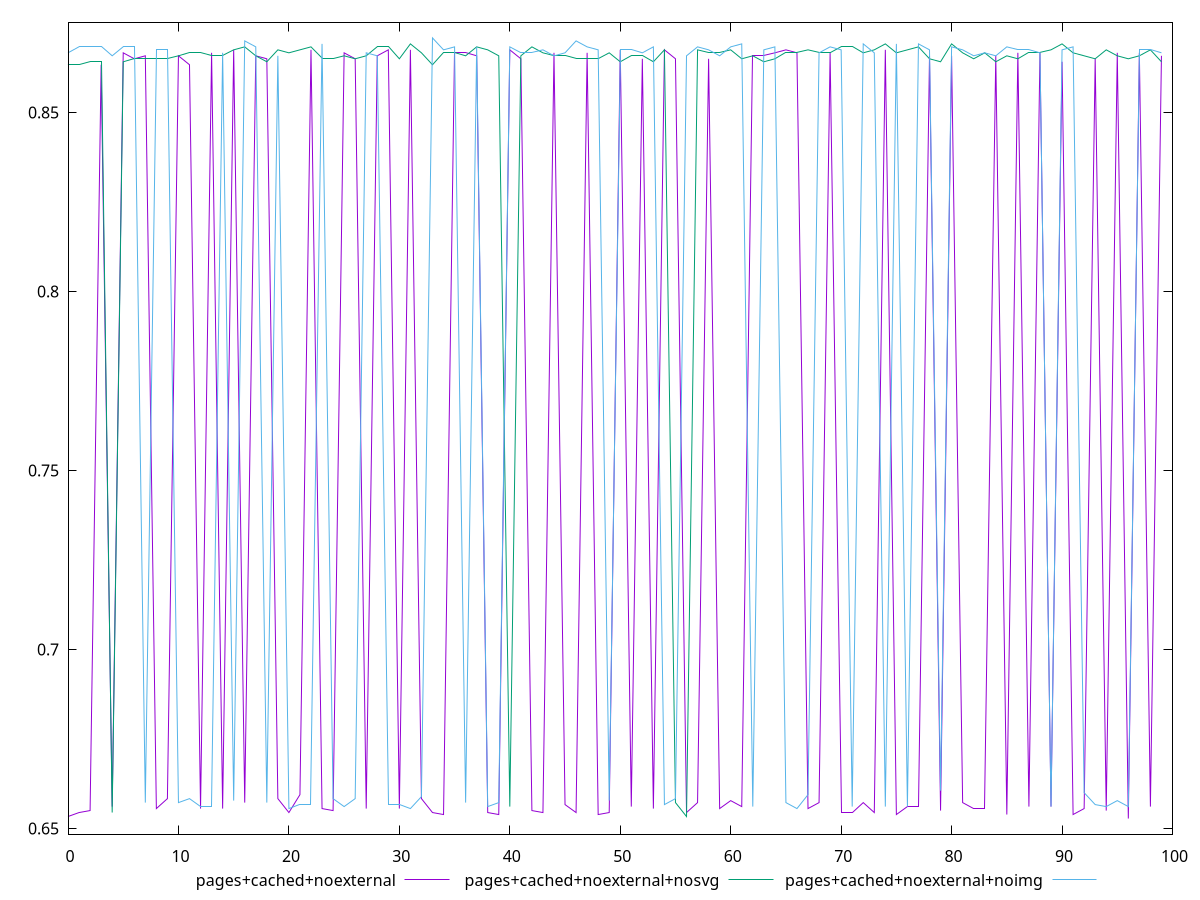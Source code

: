 $_pagesCachedNoexternal <<EOF
0.6533333333333333
0.6544444444444444
0.655
0.8633333333333333
0.6561111111111111
0.8666666666666667
0.865
0.8658333333333333
0.6555555555555556
0.6583333333333333
0.8658333333333333
0.8633333333333333
0.6555555555555556
0.8666666666666667
0.6555555555555556
0.8674999999999999
0.6572222222222223
0.8658333333333333
0.865
0.6583333333333333
0.6544444444444444
0.6594444444444445
0.8674999999999999
0.6555555555555556
0.655
0.8666666666666667
0.865
0.6555555555555556
0.8658333333333333
0.8674999999999999
0.6555555555555556
0.8674999999999999
0.6583333333333333
0.6544444444444444
0.6538888888888889
0.8666666666666667
0.8666666666666667
0.8658333333333333
0.6544444444444444
0.6538888888888889
0.8674999999999999
0.865
0.655
0.6544444444444444
0.8666666666666667
0.6566666666666666
0.6544444444444444
0.8666666666666667
0.6538888888888889
0.6544444444444444
0.8674999999999999
0.6561111111111111
0.865
0.6555555555555556
0.8674999999999999
0.865
0.6544444444444444
0.6572222222222223
0.865
0.6555555555555556
0.6577777777777778
0.6561111111111111
0.8658333333333333
0.8658333333333333
0.8666666666666667
0.8674999999999999
0.8666666666666667
0.6555555555555556
0.6572222222222223
0.8666666666666667
0.6544444444444444
0.6544444444444444
0.6572222222222223
0.6544444444444444
0.8674999999999999
0.6538888888888889
0.6561111111111111
0.6561111111111111
0.8658333333333333
0.655
0.8658333333333333
0.6572222222222223
0.6555555555555556
0.6555555555555556
0.8658333333333333
0.6538888888888889
0.8666666666666667
0.6561111111111111
0.8666666666666667
0.6561111111111111
0.8641666666666666
0.6538888888888889
0.6555555555555556
0.865
0.655
0.8666666666666667
0.6527777777777778
0.8666666666666667
0.6561111111111111
0.8658333333333333
EOF
$_pagesCachedNoexternalNosvg <<EOF
0.8633333333333333
0.8633333333333333
0.8641666666666666
0.8641666666666666
0.6544444444444444
0.8641666666666666
0.865
0.865
0.865
0.865
0.8658333333333333
0.8666666666666667
0.8666666666666667
0.8658333333333333
0.8658333333333333
0.8674999999999999
0.8683333333333333
0.8658333333333333
0.8641666666666666
0.8674999999999999
0.8666666666666667
0.8674999999999999
0.8683333333333333
0.865
0.865
0.8658333333333333
0.865
0.8658333333333333
0.8683333333333333
0.8683333333333333
0.865
0.8691666666666666
0.8666666666666667
0.8633333333333333
0.8666666666666667
0.8666666666666667
0.8658333333333333
0.8683333333333333
0.8674999999999999
0.8658333333333333
0.6561111111111111
0.8658333333333333
0.8683333333333333
0.8666666666666667
0.8658333333333333
0.8658333333333333
0.865
0.865
0.865
0.8666666666666667
0.8641666666666666
0.8658333333333333
0.8658333333333333
0.8641666666666666
0.8674999999999999
0.6572222222222223
0.6533333333333333
0.8674999999999999
0.8666666666666667
0.8666666666666667
0.8674999999999999
0.865
0.8658333333333333
0.8641666666666666
0.865
0.8666666666666667
0.8666666666666667
0.8674999999999999
0.8666666666666667
0.8666666666666667
0.8683333333333333
0.8683333333333333
0.8666666666666667
0.8674999999999999
0.8691666666666666
0.8666666666666667
0.8674999999999999
0.8683333333333333
0.865
0.8641666666666666
0.8691666666666666
0.8666666666666667
0.865
0.8666666666666667
0.8641666666666666
0.8658333333333333
0.865
0.8666666666666667
0.8666666666666667
0.8674999999999999
0.8691666666666666
0.8666666666666667
0.8658333333333333
0.865
0.8674999999999999
0.8658333333333333
0.865
0.8658333333333333
0.8674999999999999
0.8641666666666666
EOF
$_pagesCachedNoexternalNoimg <<EOF
0.8666666666666667
0.8683333333333333
0.8683333333333333
0.8683333333333333
0.8658333333333333
0.8683333333333333
0.8683333333333333
0.6572222222222223
0.8674999999999999
0.8674999999999999
0.6572222222222223
0.6583333333333333
0.6561111111111111
0.6561111111111111
0.8666666666666667
0.6577777777777778
0.87
0.8683333333333333
0.6572222222222223
0.8658333333333333
0.6555555555555556
0.6566666666666666
0.6566666666666666
0.8691666666666666
0.6583333333333333
0.6561111111111111
0.6583333333333333
0.8666666666666667
0.8658333333333333
0.6566666666666666
0.6566666666666666
0.6555555555555556
0.6588888888888889
0.8708333333333333
0.8674999999999999
0.8683333333333333
0.6572222222222223
0.8683333333333333
0.6561111111111111
0.6572222222222223
0.8683333333333333
0.8666666666666667
0.8666666666666667
0.8674999999999999
0.8658333333333333
0.8666666666666667
0.87
0.8683333333333333
0.8674999999999999
0.6577777777777778
0.8674999999999999
0.8674999999999999
0.8666666666666667
0.8683333333333333
0.6566666666666666
0.6583333333333333
0.8658333333333333
0.8683333333333333
0.8674999999999999
0.8658333333333333
0.8683333333333333
0.8691666666666666
0.6561111111111111
0.8674999999999999
0.8683333333333333
0.6572222222222223
0.6555555555555556
0.6594444444444445
0.8666666666666667
0.8683333333333333
0.8674999999999999
0.6561111111111111
0.8691666666666666
0.8666666666666667
0.6561111111111111
0.8691666666666666
0.6561111111111111
0.8691666666666666
0.8674999999999999
0.6605555555555556
0.8683333333333333
0.8674999999999999
0.8658333333333333
0.8666666666666667
0.8658333333333333
0.8683333333333333
0.8674999999999999
0.8674999999999999
0.8666666666666667
0.6561111111111111
0.8674999999999999
0.8683333333333333
0.66
0.6566666666666666
0.6561111111111111
0.6577777777777778
0.6561111111111111
0.8674999999999999
0.8674999999999999
0.8666666666666667
EOF
set key outside below
set terminal pngcairo
set output "report_00005_2020-11-02T22-26-11.212Z/render-blocking-resources/render-blocking-resources_pages+cached+noexternal_pages+cached+noexternal+nosvg_pages+cached+noexternal+noimg.png"
set yrange [0.6484166666666666:0.8751944444444445]
plot $_pagesCachedNoexternal title "pages+cached+noexternal" with line ,$_pagesCachedNoexternalNosvg title "pages+cached+noexternal+nosvg" with line ,$_pagesCachedNoexternalNoimg title "pages+cached+noexternal+noimg" with line ,